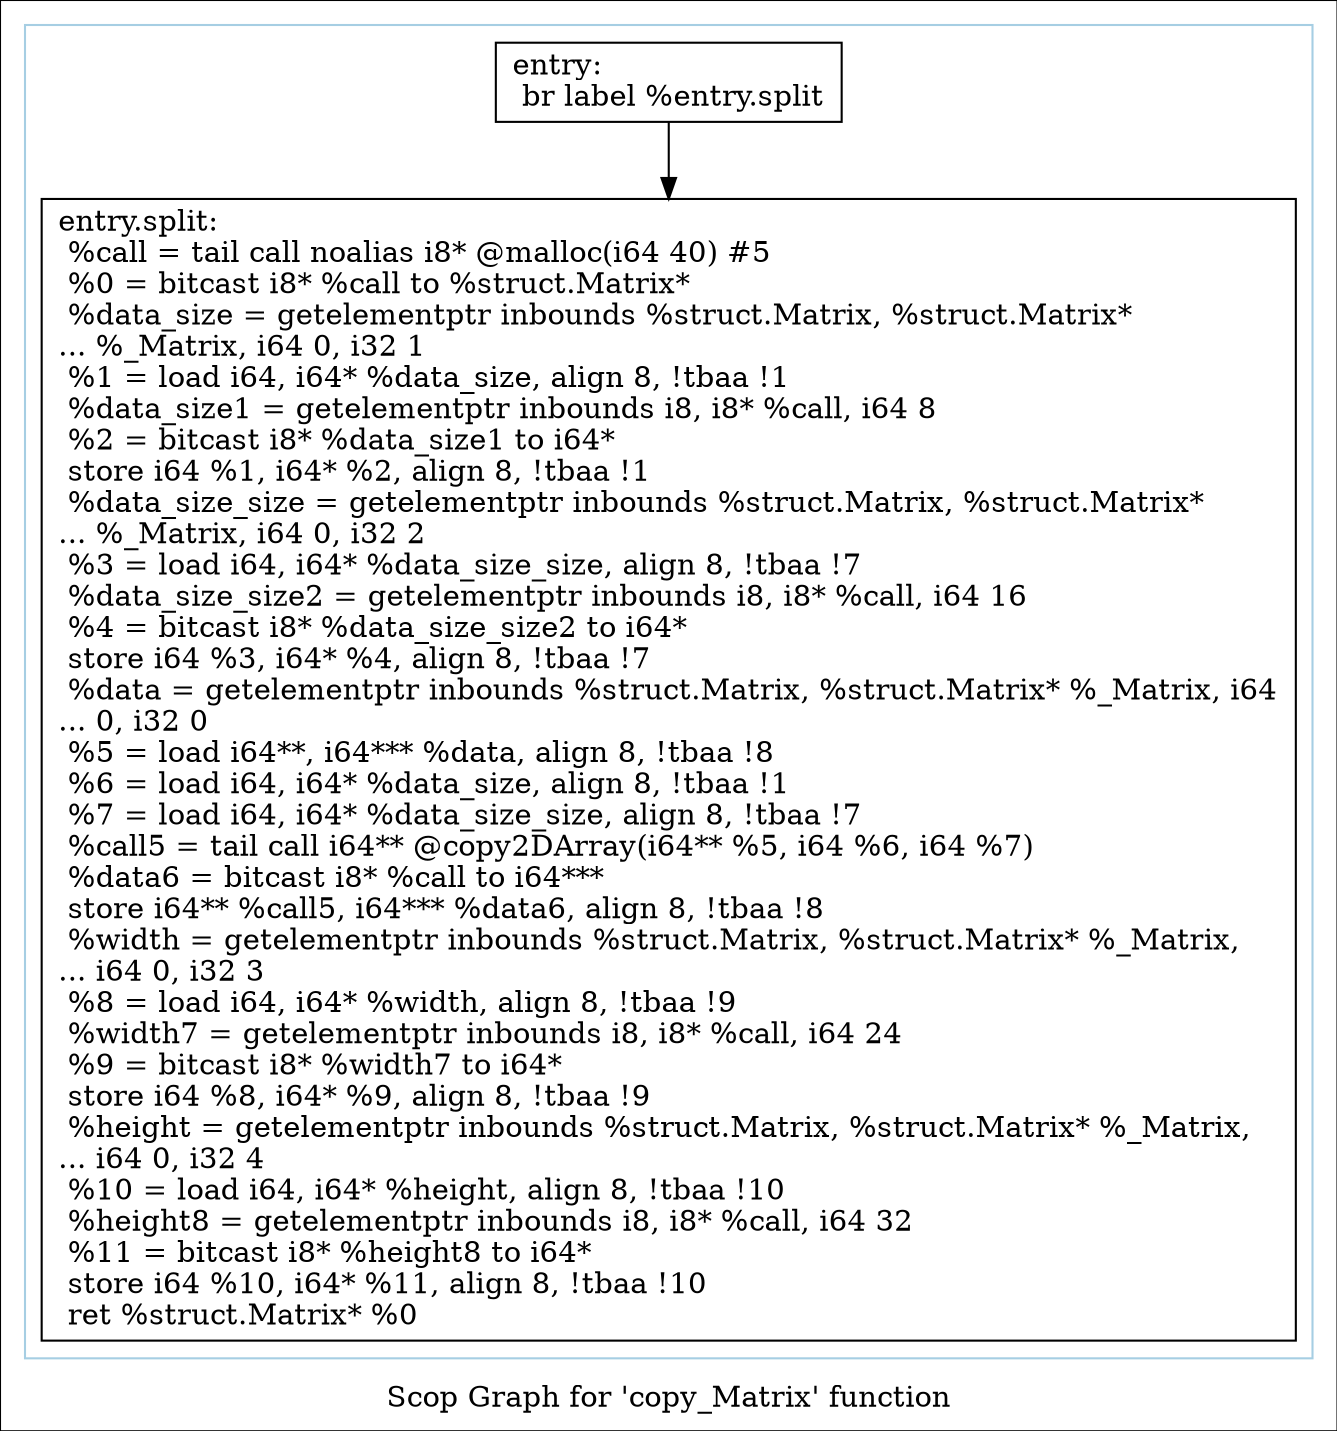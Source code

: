 digraph "Scop Graph for 'copy_Matrix' function" {
	label="Scop Graph for 'copy_Matrix' function";

	Node0x9e69590 [shape=record,label="{entry:\l  br label %entry.split\l}"];
	Node0x9e69590 -> Node0x9e951a0;
	Node0x9e951a0 [shape=record,label="{entry.split:                                      \l  %call = tail call noalias i8* @malloc(i64 40) #5\l  %0 = bitcast i8* %call to %struct.Matrix*\l  %data_size = getelementptr inbounds %struct.Matrix, %struct.Matrix*\l... %_Matrix, i64 0, i32 1\l  %1 = load i64, i64* %data_size, align 8, !tbaa !1\l  %data_size1 = getelementptr inbounds i8, i8* %call, i64 8\l  %2 = bitcast i8* %data_size1 to i64*\l  store i64 %1, i64* %2, align 8, !tbaa !1\l  %data_size_size = getelementptr inbounds %struct.Matrix, %struct.Matrix*\l... %_Matrix, i64 0, i32 2\l  %3 = load i64, i64* %data_size_size, align 8, !tbaa !7\l  %data_size_size2 = getelementptr inbounds i8, i8* %call, i64 16\l  %4 = bitcast i8* %data_size_size2 to i64*\l  store i64 %3, i64* %4, align 8, !tbaa !7\l  %data = getelementptr inbounds %struct.Matrix, %struct.Matrix* %_Matrix, i64\l... 0, i32 0\l  %5 = load i64**, i64*** %data, align 8, !tbaa !8\l  %6 = load i64, i64* %data_size, align 8, !tbaa !1\l  %7 = load i64, i64* %data_size_size, align 8, !tbaa !7\l  %call5 = tail call i64** @copy2DArray(i64** %5, i64 %6, i64 %7)\l  %data6 = bitcast i8* %call to i64***\l  store i64** %call5, i64*** %data6, align 8, !tbaa !8\l  %width = getelementptr inbounds %struct.Matrix, %struct.Matrix* %_Matrix,\l... i64 0, i32 3\l  %8 = load i64, i64* %width, align 8, !tbaa !9\l  %width7 = getelementptr inbounds i8, i8* %call, i64 24\l  %9 = bitcast i8* %width7 to i64*\l  store i64 %8, i64* %9, align 8, !tbaa !9\l  %height = getelementptr inbounds %struct.Matrix, %struct.Matrix* %_Matrix,\l... i64 0, i32 4\l  %10 = load i64, i64* %height, align 8, !tbaa !10\l  %height8 = getelementptr inbounds i8, i8* %call, i64 32\l  %11 = bitcast i8* %height8 to i64*\l  store i64 %10, i64* %11, align 8, !tbaa !10\l  ret %struct.Matrix* %0\l}"];
	colorscheme = "paired12"
        subgraph cluster_0x9edb3b0 {
          label = "";
          style = solid;
          color = 1
          Node0x9e69590;
          Node0x9e951a0;
        }
}
